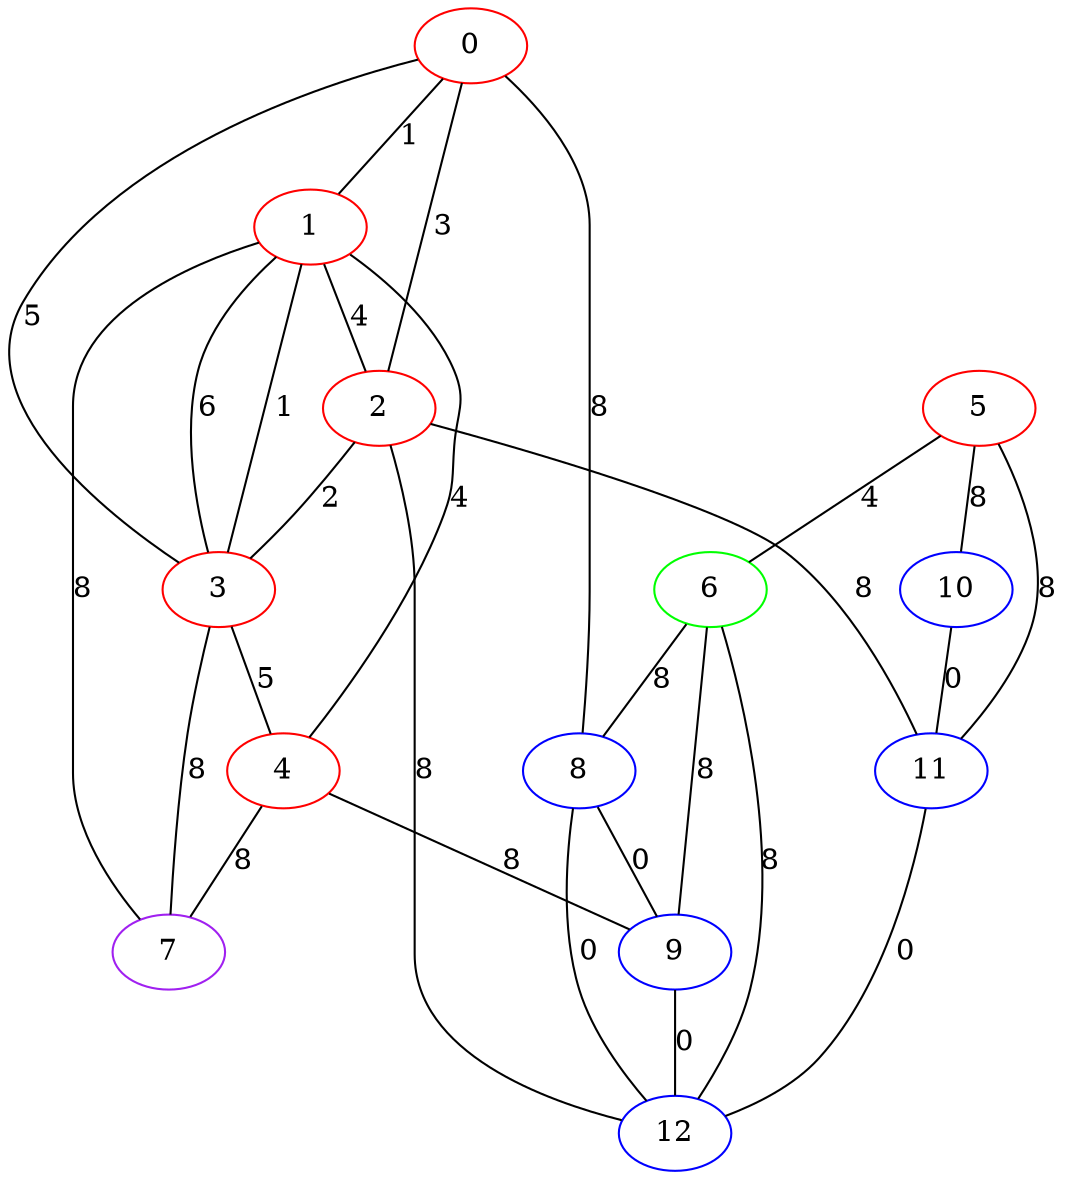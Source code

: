 graph "" {
0 [color=red, weight=1];
1 [color=red, weight=1];
2 [color=red, weight=1];
3 [color=red, weight=1];
4 [color=red, weight=1];
5 [color=red, weight=1];
6 [color=green, weight=2];
7 [color=purple, weight=4];
8 [color=blue, weight=3];
9 [color=blue, weight=3];
10 [color=blue, weight=3];
11 [color=blue, weight=3];
12 [color=blue, weight=3];
0 -- 8  [key=0, label=8];
0 -- 1  [key=0, label=1];
0 -- 2  [key=0, label=3];
0 -- 3  [key=0, label=5];
1 -- 2  [key=0, label=4];
1 -- 3  [key=0, label=6];
1 -- 3  [key=1, label=1];
1 -- 4  [key=0, label=4];
1 -- 7  [key=0, label=8];
2 -- 3  [key=0, label=2];
2 -- 12  [key=0, label=8];
2 -- 11  [key=0, label=8];
3 -- 4  [key=0, label=5];
3 -- 7  [key=0, label=8];
4 -- 7  [key=0, label=8];
4 -- 9  [key=0, label=8];
5 -- 10  [key=0, label=8];
5 -- 11  [key=0, label=8];
5 -- 6  [key=0, label=4];
6 -- 8  [key=0, label=8];
6 -- 9  [key=0, label=8];
6 -- 12  [key=0, label=8];
8 -- 9  [key=0, label=0];
8 -- 12  [key=0, label=0];
9 -- 12  [key=0, label=0];
10 -- 11  [key=0, label=0];
11 -- 12  [key=0, label=0];
}

